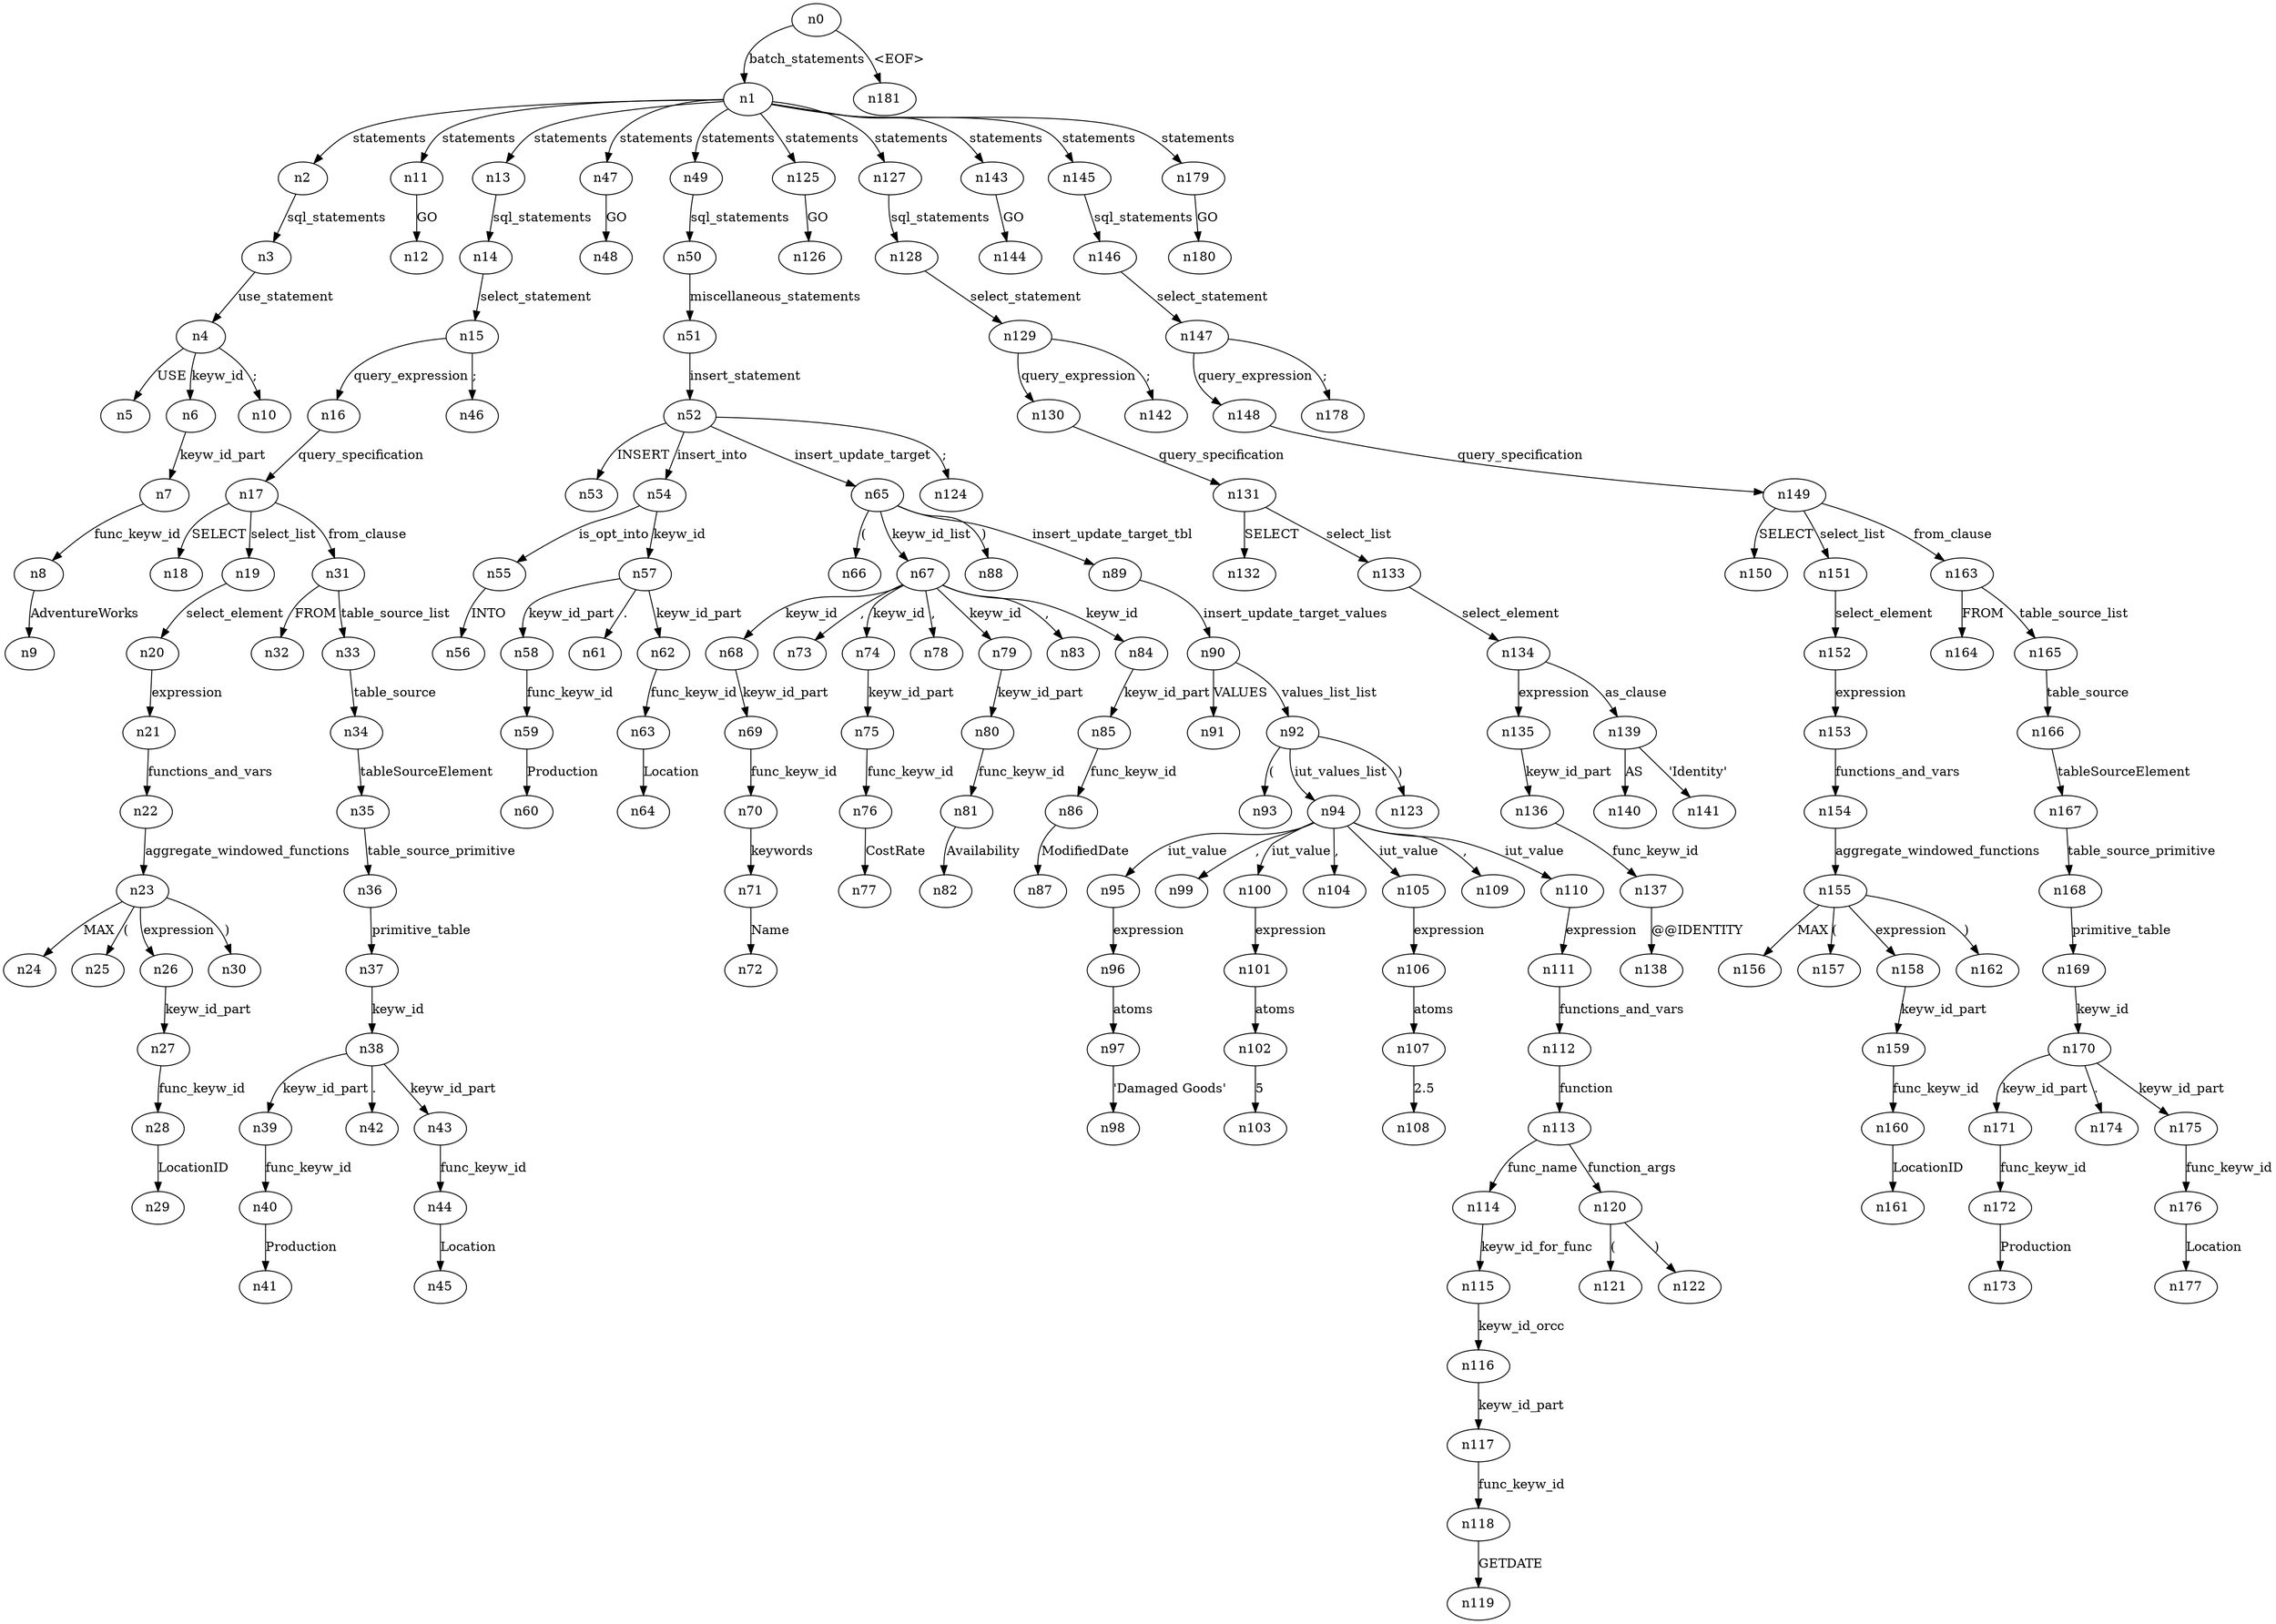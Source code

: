 digraph ParseTree {
  n0 -> n1 [label="batch_statements"];
  n1 -> n2 [label="statements"];
  n2 -> n3 [label="sql_statements"];
  n3 -> n4 [label="use_statement"];
  n4 -> n5 [label="USE"];
  n4 -> n6 [label="keyw_id"];
  n6 -> n7 [label="keyw_id_part"];
  n7 -> n8 [label="func_keyw_id"];
  n8 -> n9 [label="AdventureWorks"];
  n4 -> n10 [label=";"];
  n1 -> n11 [label="statements"];
  n11 -> n12 [label="GO"];
  n1 -> n13 [label="statements"];
  n13 -> n14 [label="sql_statements"];
  n14 -> n15 [label="select_statement"];
  n15 -> n16 [label="query_expression"];
  n16 -> n17 [label="query_specification"];
  n17 -> n18 [label="SELECT"];
  n17 -> n19 [label="select_list"];
  n19 -> n20 [label="select_element"];
  n20 -> n21 [label="expression"];
  n21 -> n22 [label="functions_and_vars"];
  n22 -> n23 [label="aggregate_windowed_functions"];
  n23 -> n24 [label="MAX"];
  n23 -> n25 [label="("];
  n23 -> n26 [label="expression"];
  n26 -> n27 [label="keyw_id_part"];
  n27 -> n28 [label="func_keyw_id"];
  n28 -> n29 [label="LocationID"];
  n23 -> n30 [label=")"];
  n17 -> n31 [label="from_clause"];
  n31 -> n32 [label="FROM"];
  n31 -> n33 [label="table_source_list"];
  n33 -> n34 [label="table_source"];
  n34 -> n35 [label="tableSourceElement"];
  n35 -> n36 [label="table_source_primitive"];
  n36 -> n37 [label="primitive_table"];
  n37 -> n38 [label="keyw_id"];
  n38 -> n39 [label="keyw_id_part"];
  n39 -> n40 [label="func_keyw_id"];
  n40 -> n41 [label="Production"];
  n38 -> n42 [label="."];
  n38 -> n43 [label="keyw_id_part"];
  n43 -> n44 [label="func_keyw_id"];
  n44 -> n45 [label="Location"];
  n15 -> n46 [label=";"];
  n1 -> n47 [label="statements"];
  n47 -> n48 [label="GO"];
  n1 -> n49 [label="statements"];
  n49 -> n50 [label="sql_statements"];
  n50 -> n51 [label="miscellaneous_statements"];
  n51 -> n52 [label="insert_statement"];
  n52 -> n53 [label="INSERT"];
  n52 -> n54 [label="insert_into"];
  n54 -> n55 [label="is_opt_into"];
  n55 -> n56 [label="INTO"];
  n54 -> n57 [label="keyw_id"];
  n57 -> n58 [label="keyw_id_part"];
  n58 -> n59 [label="func_keyw_id"];
  n59 -> n60 [label="Production"];
  n57 -> n61 [label="."];
  n57 -> n62 [label="keyw_id_part"];
  n62 -> n63 [label="func_keyw_id"];
  n63 -> n64 [label="Location"];
  n52 -> n65 [label="insert_update_target"];
  n65 -> n66 [label="("];
  n65 -> n67 [label="keyw_id_list"];
  n67 -> n68 [label="keyw_id"];
  n68 -> n69 [label="keyw_id_part"];
  n69 -> n70 [label="func_keyw_id"];
  n70 -> n71 [label="keywords"];
  n71 -> n72 [label="Name"];
  n67 -> n73 [label=","];
  n67 -> n74 [label="keyw_id"];
  n74 -> n75 [label="keyw_id_part"];
  n75 -> n76 [label="func_keyw_id"];
  n76 -> n77 [label="CostRate"];
  n67 -> n78 [label=","];
  n67 -> n79 [label="keyw_id"];
  n79 -> n80 [label="keyw_id_part"];
  n80 -> n81 [label="func_keyw_id"];
  n81 -> n82 [label="Availability"];
  n67 -> n83 [label=","];
  n67 -> n84 [label="keyw_id"];
  n84 -> n85 [label="keyw_id_part"];
  n85 -> n86 [label="func_keyw_id"];
  n86 -> n87 [label="ModifiedDate"];
  n65 -> n88 [label=")"];
  n65 -> n89 [label="insert_update_target_tbl"];
  n89 -> n90 [label="insert_update_target_values"];
  n90 -> n91 [label="VALUES"];
  n90 -> n92 [label="values_list_list"];
  n92 -> n93 [label="("];
  n92 -> n94 [label="iut_values_list"];
  n94 -> n95 [label="iut_value"];
  n95 -> n96 [label="expression"];
  n96 -> n97 [label="atoms"];
  n97 -> n98 [label="'Damaged Goods'"];
  n94 -> n99 [label=","];
  n94 -> n100 [label="iut_value"];
  n100 -> n101 [label="expression"];
  n101 -> n102 [label="atoms"];
  n102 -> n103 [label="5"];
  n94 -> n104 [label=","];
  n94 -> n105 [label="iut_value"];
  n105 -> n106 [label="expression"];
  n106 -> n107 [label="atoms"];
  n107 -> n108 [label="2.5"];
  n94 -> n109 [label=","];
  n94 -> n110 [label="iut_value"];
  n110 -> n111 [label="expression"];
  n111 -> n112 [label="functions_and_vars"];
  n112 -> n113 [label="function"];
  n113 -> n114 [label="func_name"];
  n114 -> n115 [label="keyw_id_for_func"];
  n115 -> n116 [label="keyw_id_orcc"];
  n116 -> n117 [label="keyw_id_part"];
  n117 -> n118 [label="func_keyw_id"];
  n118 -> n119 [label="GETDATE"];
  n113 -> n120 [label="function_args"];
  n120 -> n121 [label="("];
  n120 -> n122 [label=")"];
  n92 -> n123 [label=")"];
  n52 -> n124 [label=";"];
  n1 -> n125 [label="statements"];
  n125 -> n126 [label="GO"];
  n1 -> n127 [label="statements"];
  n127 -> n128 [label="sql_statements"];
  n128 -> n129 [label="select_statement"];
  n129 -> n130 [label="query_expression"];
  n130 -> n131 [label="query_specification"];
  n131 -> n132 [label="SELECT"];
  n131 -> n133 [label="select_list"];
  n133 -> n134 [label="select_element"];
  n134 -> n135 [label="expression"];
  n135 -> n136 [label="keyw_id_part"];
  n136 -> n137 [label="func_keyw_id"];
  n137 -> n138 [label="@@IDENTITY"];
  n134 -> n139 [label="as_clause"];
  n139 -> n140 [label="AS"];
  n139 -> n141 [label="'Identity'"];
  n129 -> n142 [label=";"];
  n1 -> n143 [label="statements"];
  n143 -> n144 [label="GO"];
  n1 -> n145 [label="statements"];
  n145 -> n146 [label="sql_statements"];
  n146 -> n147 [label="select_statement"];
  n147 -> n148 [label="query_expression"];
  n148 -> n149 [label="query_specification"];
  n149 -> n150 [label="SELECT"];
  n149 -> n151 [label="select_list"];
  n151 -> n152 [label="select_element"];
  n152 -> n153 [label="expression"];
  n153 -> n154 [label="functions_and_vars"];
  n154 -> n155 [label="aggregate_windowed_functions"];
  n155 -> n156 [label="MAX"];
  n155 -> n157 [label="("];
  n155 -> n158 [label="expression"];
  n158 -> n159 [label="keyw_id_part"];
  n159 -> n160 [label="func_keyw_id"];
  n160 -> n161 [label="LocationID"];
  n155 -> n162 [label=")"];
  n149 -> n163 [label="from_clause"];
  n163 -> n164 [label="FROM"];
  n163 -> n165 [label="table_source_list"];
  n165 -> n166 [label="table_source"];
  n166 -> n167 [label="tableSourceElement"];
  n167 -> n168 [label="table_source_primitive"];
  n168 -> n169 [label="primitive_table"];
  n169 -> n170 [label="keyw_id"];
  n170 -> n171 [label="keyw_id_part"];
  n171 -> n172 [label="func_keyw_id"];
  n172 -> n173 [label="Production"];
  n170 -> n174 [label="."];
  n170 -> n175 [label="keyw_id_part"];
  n175 -> n176 [label="func_keyw_id"];
  n176 -> n177 [label="Location"];
  n147 -> n178 [label=";"];
  n1 -> n179 [label="statements"];
  n179 -> n180 [label="GO"];
  n0 -> n181 [label="<EOF>"];
}